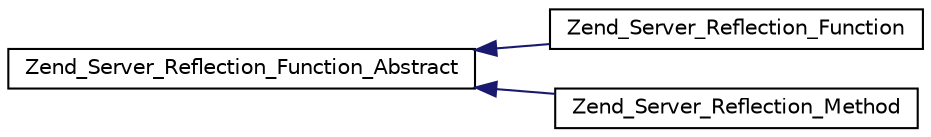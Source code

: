 digraph G
{
  edge [fontname="Helvetica",fontsize="10",labelfontname="Helvetica",labelfontsize="10"];
  node [fontname="Helvetica",fontsize="10",shape=record];
  rankdir="LR";
  Node1 [label="Zend_Server_Reflection_Function_Abstract",height=0.2,width=0.4,color="black", fillcolor="white", style="filled",URL="$class_zend___server___reflection___function___abstract.html"];
  Node1 -> Node2 [dir="back",color="midnightblue",fontsize="10",style="solid",fontname="Helvetica"];
  Node2 [label="Zend_Server_Reflection_Function",height=0.2,width=0.4,color="black", fillcolor="white", style="filled",URL="$class_zend___server___reflection___function.html"];
  Node1 -> Node3 [dir="back",color="midnightblue",fontsize="10",style="solid",fontname="Helvetica"];
  Node3 [label="Zend_Server_Reflection_Method",height=0.2,width=0.4,color="black", fillcolor="white", style="filled",URL="$class_zend___server___reflection___method.html"];
}
